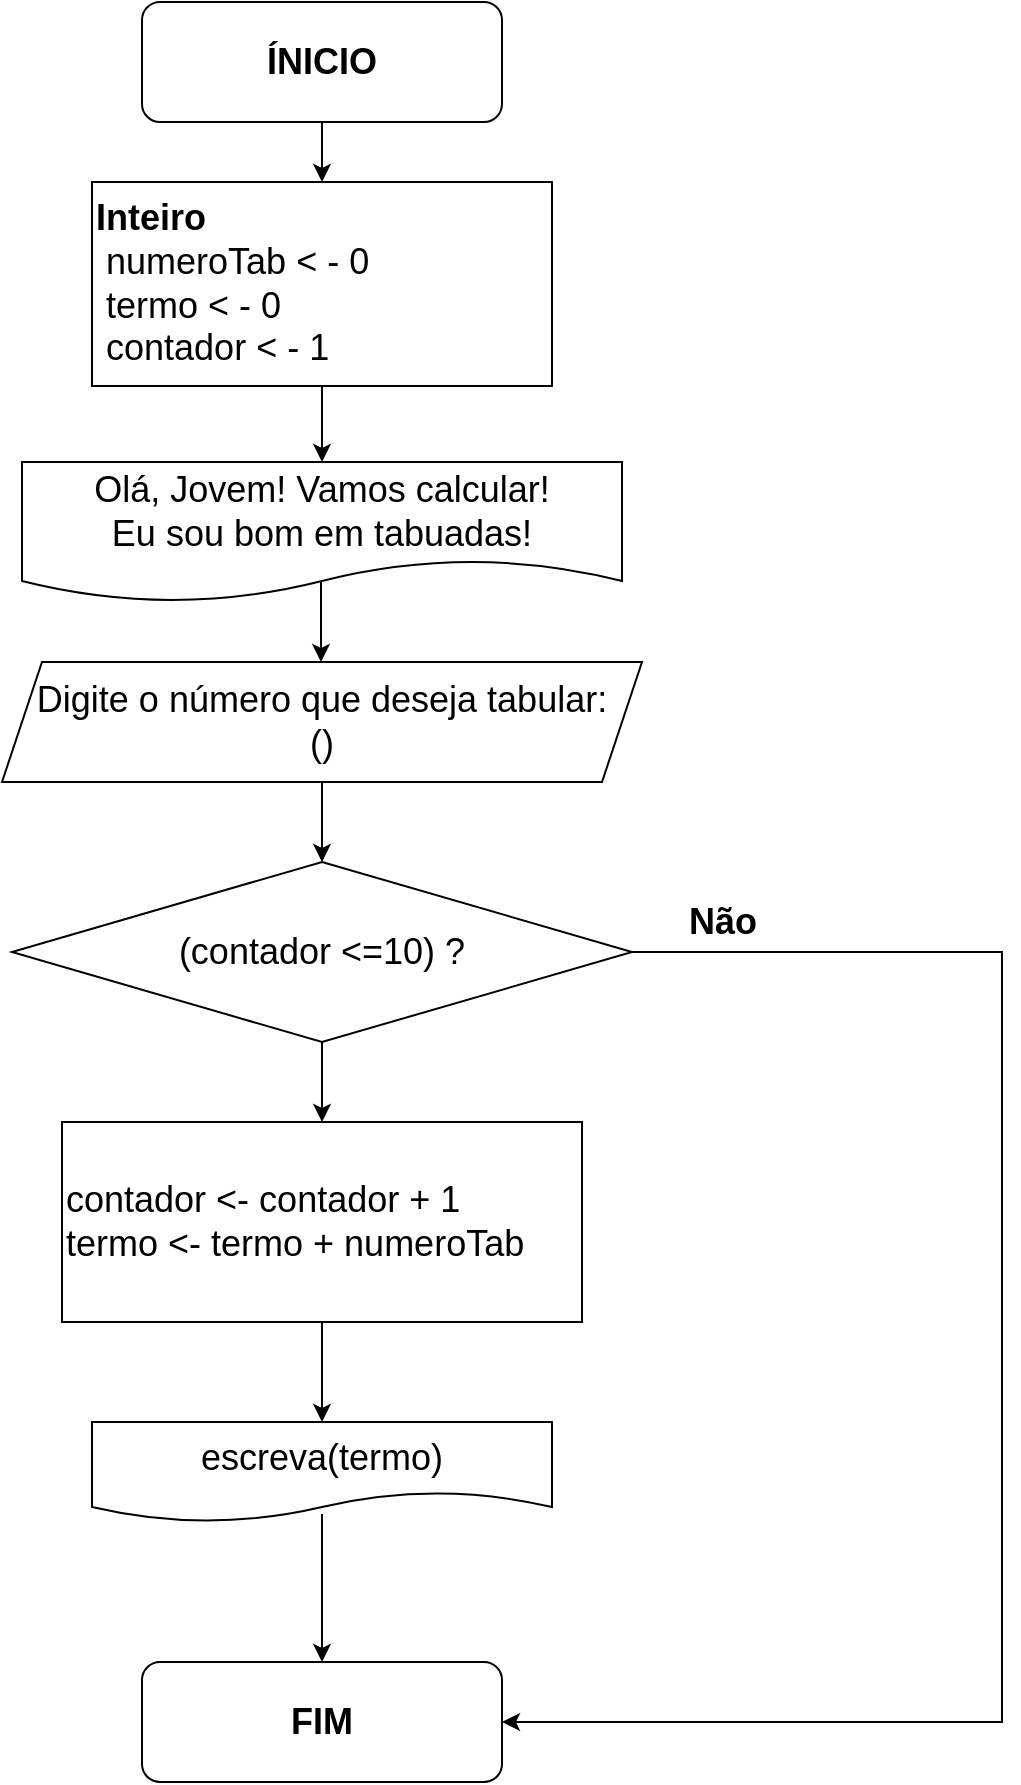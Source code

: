 <mxfile version="20.8.11" type="github">
  <diagram name="Página-1" id="c2PRdKZFYIzqiw0_GgeE">
    <mxGraphModel dx="1434" dy="796" grid="1" gridSize="10" guides="1" tooltips="1" connect="1" arrows="1" fold="1" page="1" pageScale="1" pageWidth="827" pageHeight="1169" math="0" shadow="0">
      <root>
        <mxCell id="0" />
        <mxCell id="1" parent="0" />
        <mxCell id="iGDg_b-g1V8MDgVYs35A-1" value="&lt;b&gt;&lt;font style=&quot;font-size: 18px;&quot;&gt;ÍNICIO&lt;/font&gt;&lt;/b&gt;" style="rounded=1;whiteSpace=wrap;html=1;align=center;" vertex="1" parent="1">
          <mxGeometry x="310" y="20" width="180" height="60" as="geometry" />
        </mxCell>
        <mxCell id="iGDg_b-g1V8MDgVYs35A-2" value="&lt;span style=&quot;font-size: 18px;&quot;&gt;&lt;b&gt;FIM&lt;/b&gt;&lt;/span&gt;" style="rounded=1;whiteSpace=wrap;html=1;align=center;" vertex="1" parent="1">
          <mxGeometry x="310" y="850" width="180" height="60" as="geometry" />
        </mxCell>
        <mxCell id="iGDg_b-g1V8MDgVYs35A-3" value="&lt;b&gt;Inteiro&lt;br&gt;&lt;/b&gt;&lt;span style=&quot;white-space: pre;&quot;&gt;	&lt;/span&gt;numeroTab &amp;lt; - 0&lt;br&gt;&lt;span style=&quot;white-space: pre;&quot;&gt;	&lt;/span&gt;termo &amp;lt; - 0&lt;br&gt;&lt;span style=&quot;white-space: pre;&quot;&gt;	&lt;/span&gt;contador &amp;lt; - 1" style="rounded=0;whiteSpace=wrap;html=1;fontSize=18;align=left;" vertex="1" parent="1">
          <mxGeometry x="285" y="110" width="230" height="102" as="geometry" />
        </mxCell>
        <mxCell id="iGDg_b-g1V8MDgVYs35A-4" value="Olá, Jovem! Vamos calcular!&lt;br&gt;Eu sou bom em tabuadas!" style="shape=document;whiteSpace=wrap;html=1;boundedLbl=1;fontSize=18;" vertex="1" parent="1">
          <mxGeometry x="250" y="250" width="300" height="70" as="geometry" />
        </mxCell>
        <mxCell id="iGDg_b-g1V8MDgVYs35A-5" value="Digite o número que deseja tabular:&lt;br&gt;()" style="shape=parallelogram;perimeter=parallelogramPerimeter;whiteSpace=wrap;html=1;fixedSize=1;fontSize=18;" vertex="1" parent="1">
          <mxGeometry x="240" y="350" width="320" height="60" as="geometry" />
        </mxCell>
        <mxCell id="iGDg_b-g1V8MDgVYs35A-6" value="" style="endArrow=classic;html=1;rounded=0;fontSize=18;exitX=0.5;exitY=1;exitDx=0;exitDy=0;" edge="1" parent="1" source="iGDg_b-g1V8MDgVYs35A-3">
          <mxGeometry width="50" height="50" relative="1" as="geometry">
            <mxPoint x="390" y="370" as="sourcePoint" />
            <mxPoint x="400" y="250" as="targetPoint" />
          </mxGeometry>
        </mxCell>
        <mxCell id="iGDg_b-g1V8MDgVYs35A-7" value="" style="endArrow=classic;html=1;rounded=0;fontSize=18;exitX=0.5;exitY=1;exitDx=0;exitDy=0;" edge="1" parent="1" source="iGDg_b-g1V8MDgVYs35A-1">
          <mxGeometry width="50" height="50" relative="1" as="geometry">
            <mxPoint x="390" y="370" as="sourcePoint" />
            <mxPoint x="400" y="110" as="targetPoint" />
          </mxGeometry>
        </mxCell>
        <mxCell id="iGDg_b-g1V8MDgVYs35A-8" value="" style="endArrow=classic;html=1;rounded=0;fontSize=18;" edge="1" parent="1">
          <mxGeometry width="50" height="50" relative="1" as="geometry">
            <mxPoint x="399.5" y="310" as="sourcePoint" />
            <mxPoint x="399.5" y="350" as="targetPoint" />
          </mxGeometry>
        </mxCell>
        <mxCell id="iGDg_b-g1V8MDgVYs35A-10" value="(contador &amp;lt;=10) ?" style="rhombus;whiteSpace=wrap;html=1;fontSize=18;" vertex="1" parent="1">
          <mxGeometry x="245" y="450" width="310" height="90" as="geometry" />
        </mxCell>
        <mxCell id="iGDg_b-g1V8MDgVYs35A-12" value="" style="endArrow=classic;html=1;rounded=0;fontSize=18;exitX=0.5;exitY=1;exitDx=0;exitDy=0;entryX=0.5;entryY=0;entryDx=0;entryDy=0;" edge="1" parent="1" source="iGDg_b-g1V8MDgVYs35A-5" target="iGDg_b-g1V8MDgVYs35A-10">
          <mxGeometry width="50" height="50" relative="1" as="geometry">
            <mxPoint x="390" y="370" as="sourcePoint" />
            <mxPoint x="440" y="320" as="targetPoint" />
          </mxGeometry>
        </mxCell>
        <mxCell id="iGDg_b-g1V8MDgVYs35A-13" value="" style="endArrow=classic;html=1;rounded=0;fontSize=18;exitX=1;exitY=0.5;exitDx=0;exitDy=0;entryX=1;entryY=0.5;entryDx=0;entryDy=0;" edge="1" parent="1" source="iGDg_b-g1V8MDgVYs35A-10" target="iGDg_b-g1V8MDgVYs35A-2">
          <mxGeometry width="50" height="50" relative="1" as="geometry">
            <mxPoint x="390" y="700" as="sourcePoint" />
            <mxPoint x="440" y="650" as="targetPoint" />
            <Array as="points">
              <mxPoint x="740" y="495" />
              <mxPoint x="740" y="880" />
            </Array>
          </mxGeometry>
        </mxCell>
        <mxCell id="iGDg_b-g1V8MDgVYs35A-14" value="&lt;b&gt;Não&lt;/b&gt;" style="text;html=1;align=center;verticalAlign=middle;resizable=0;points=[];autosize=1;strokeColor=none;fillColor=none;fontSize=18;" vertex="1" parent="1">
          <mxGeometry x="570" y="460" width="60" height="40" as="geometry" />
        </mxCell>
        <mxCell id="iGDg_b-g1V8MDgVYs35A-15" value="" style="endArrow=classic;html=1;rounded=0;fontSize=18;exitX=0.5;exitY=1;exitDx=0;exitDy=0;" edge="1" parent="1" source="iGDg_b-g1V8MDgVYs35A-10" target="iGDg_b-g1V8MDgVYs35A-16">
          <mxGeometry width="50" height="50" relative="1" as="geometry">
            <mxPoint x="390" y="700" as="sourcePoint" />
            <mxPoint x="400" y="610" as="targetPoint" />
          </mxGeometry>
        </mxCell>
        <mxCell id="iGDg_b-g1V8MDgVYs35A-16" value="contador &amp;lt;- contador + 1&lt;br&gt;	termo &amp;lt;- termo + numeroTab" style="rounded=0;whiteSpace=wrap;html=1;fontSize=18;align=left;" vertex="1" parent="1">
          <mxGeometry x="270" y="580" width="260" height="100" as="geometry" />
        </mxCell>
        <mxCell id="iGDg_b-g1V8MDgVYs35A-17" value="escreva(termo)" style="shape=document;whiteSpace=wrap;html=1;boundedLbl=1;fontSize=18;" vertex="1" parent="1">
          <mxGeometry x="285" y="730" width="230" height="50" as="geometry" />
        </mxCell>
        <mxCell id="iGDg_b-g1V8MDgVYs35A-18" value="" style="endArrow=classic;html=1;rounded=0;fontSize=18;exitX=0.5;exitY=1;exitDx=0;exitDy=0;entryX=0.5;entryY=0;entryDx=0;entryDy=0;" edge="1" parent="1" source="iGDg_b-g1V8MDgVYs35A-16" target="iGDg_b-g1V8MDgVYs35A-17">
          <mxGeometry width="50" height="50" relative="1" as="geometry">
            <mxPoint x="390" y="720" as="sourcePoint" />
            <mxPoint x="440" y="670" as="targetPoint" />
          </mxGeometry>
        </mxCell>
        <mxCell id="iGDg_b-g1V8MDgVYs35A-19" value="" style="endArrow=classic;html=1;rounded=0;fontSize=18;exitX=0.5;exitY=0.92;exitDx=0;exitDy=0;exitPerimeter=0;" edge="1" parent="1" source="iGDg_b-g1V8MDgVYs35A-17" target="iGDg_b-g1V8MDgVYs35A-2">
          <mxGeometry width="50" height="50" relative="1" as="geometry">
            <mxPoint x="390" y="720" as="sourcePoint" />
            <mxPoint x="440" y="670" as="targetPoint" />
          </mxGeometry>
        </mxCell>
      </root>
    </mxGraphModel>
  </diagram>
</mxfile>
